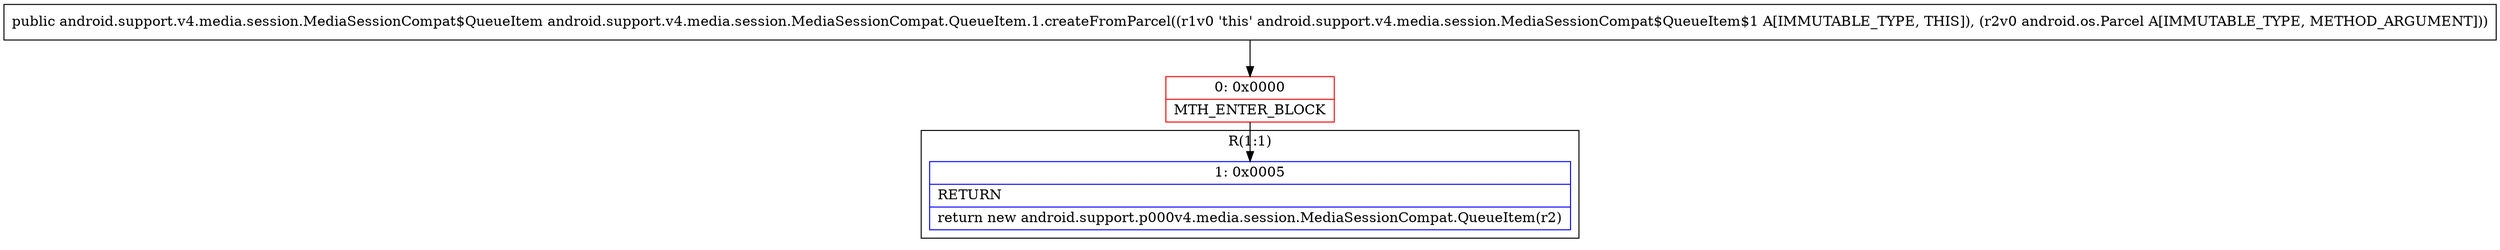 digraph "CFG forandroid.support.v4.media.session.MediaSessionCompat.QueueItem.1.createFromParcel(Landroid\/os\/Parcel;)Landroid\/support\/v4\/media\/session\/MediaSessionCompat$QueueItem;" {
subgraph cluster_Region_384780968 {
label = "R(1:1)";
node [shape=record,color=blue];
Node_1 [shape=record,label="{1\:\ 0x0005|RETURN\l|return new android.support.p000v4.media.session.MediaSessionCompat.QueueItem(r2)\l}"];
}
Node_0 [shape=record,color=red,label="{0\:\ 0x0000|MTH_ENTER_BLOCK\l}"];
MethodNode[shape=record,label="{public android.support.v4.media.session.MediaSessionCompat$QueueItem android.support.v4.media.session.MediaSessionCompat.QueueItem.1.createFromParcel((r1v0 'this' android.support.v4.media.session.MediaSessionCompat$QueueItem$1 A[IMMUTABLE_TYPE, THIS]), (r2v0 android.os.Parcel A[IMMUTABLE_TYPE, METHOD_ARGUMENT])) }"];
MethodNode -> Node_0;
Node_0 -> Node_1;
}

